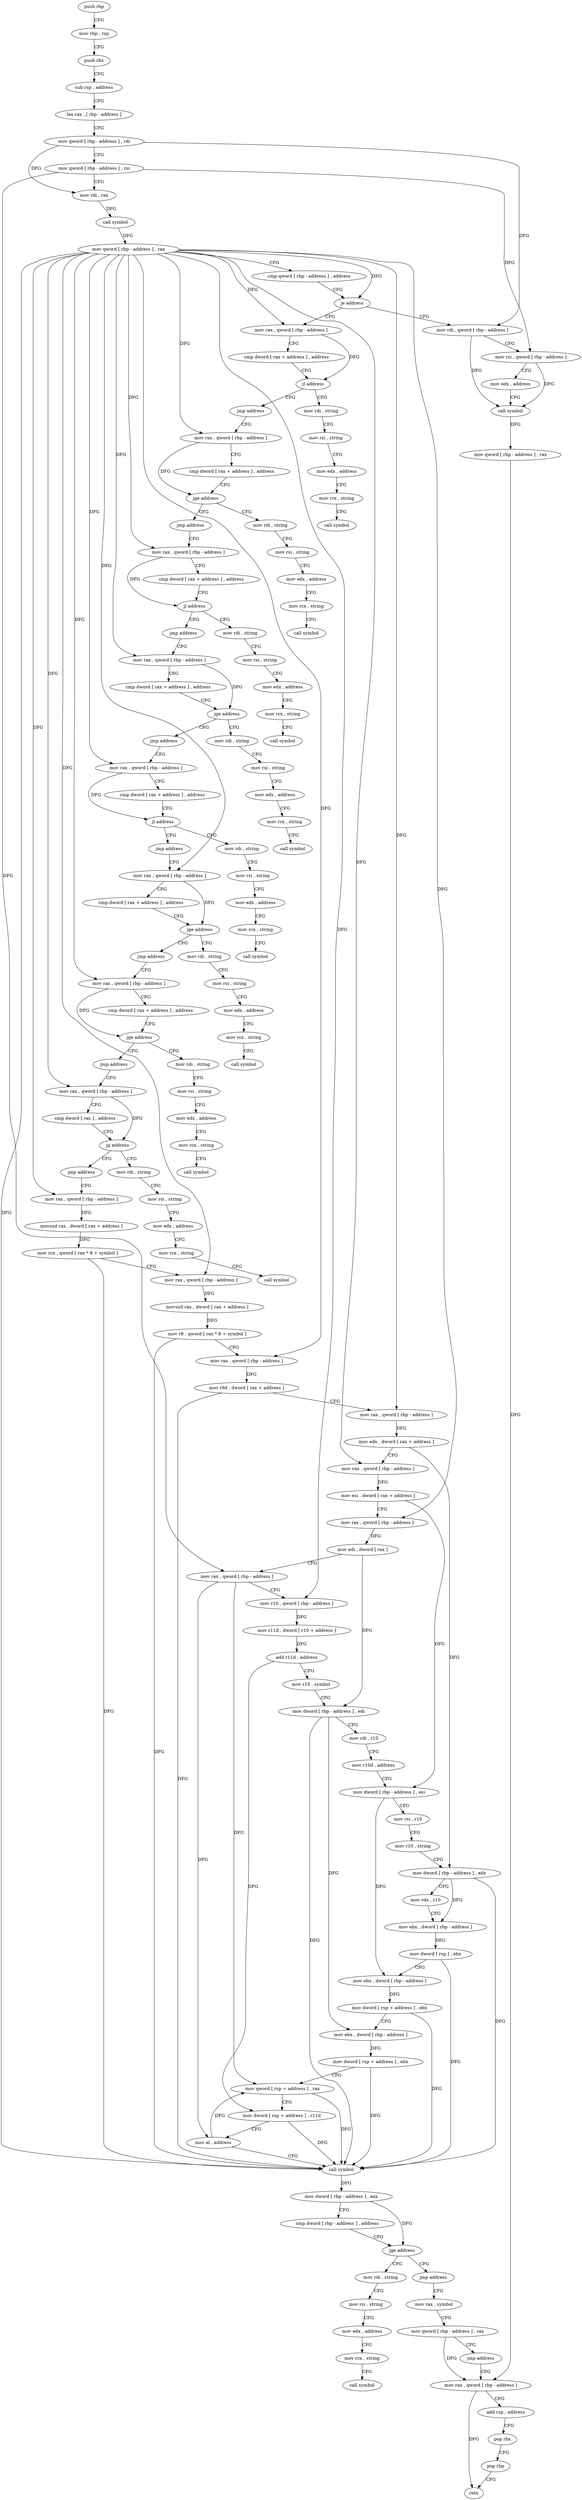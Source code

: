 digraph "func" {
"4261488" [label = "push rbp" ]
"4261489" [label = "mov rbp , rsp" ]
"4261492" [label = "push rbx" ]
"4261493" [label = "sub rsp , address" ]
"4261497" [label = "lea rax , [ rbp - address ]" ]
"4261501" [label = "mov qword [ rbp - address ] , rdi" ]
"4261505" [label = "mov qword [ rbp - address ] , rsi" ]
"4261509" [label = "mov rdi , rax" ]
"4261512" [label = "call symbol" ]
"4261517" [label = "mov qword [ rbp - address ] , rax" ]
"4261521" [label = "cmp qword [ rbp - address ] , address" ]
"4261526" [label = "je address" ]
"4262243" [label = "mov rdi , qword [ rbp - address ]" ]
"4261532" [label = "mov rax , qword [ rbp - address ]" ]
"4262247" [label = "mov rsi , qword [ rbp - address ]" ]
"4262251" [label = "mov edx , address" ]
"4262256" [label = "call symbol" ]
"4262261" [label = "mov qword [ rbp - address ] , rax" ]
"4262265" [label = "mov rax , qword [ rbp - address ]" ]
"4261536" [label = "cmp dword [ rax + address ] , address" ]
"4261540" [label = "jl address" ]
"4261551" [label = "mov rdi , string" ]
"4261546" [label = "jmp address" ]
"4261561" [label = "mov rsi , string" ]
"4261571" [label = "mov edx , address" ]
"4261576" [label = "mov rcx , string" ]
"4261586" [label = "call symbol" ]
"4261591" [label = "mov rax , qword [ rbp - address ]" ]
"4261595" [label = "cmp dword [ rax + address ] , address" ]
"4261599" [label = "jge address" ]
"4261610" [label = "mov rdi , string" ]
"4261605" [label = "jmp address" ]
"4261620" [label = "mov rsi , string" ]
"4261630" [label = "mov edx , address" ]
"4261635" [label = "mov rcx , string" ]
"4261645" [label = "call symbol" ]
"4261650" [label = "mov rax , qword [ rbp - address ]" ]
"4261654" [label = "cmp dword [ rax + address ] , address" ]
"4261658" [label = "jl address" ]
"4261669" [label = "mov rdi , string" ]
"4261664" [label = "jmp address" ]
"4261679" [label = "mov rsi , string" ]
"4261689" [label = "mov edx , address" ]
"4261694" [label = "mov rcx , string" ]
"4261704" [label = "call symbol" ]
"4261709" [label = "mov rax , qword [ rbp - address ]" ]
"4261713" [label = "cmp dword [ rax + address ] , address" ]
"4261717" [label = "jge address" ]
"4261728" [label = "mov rdi , string" ]
"4261723" [label = "jmp address" ]
"4261738" [label = "mov rsi , string" ]
"4261748" [label = "mov edx , address" ]
"4261753" [label = "mov rcx , string" ]
"4261763" [label = "call symbol" ]
"4261768" [label = "mov rax , qword [ rbp - address ]" ]
"4261772" [label = "cmp dword [ rax + address ] , address" ]
"4261776" [label = "jl address" ]
"4261787" [label = "mov rdi , string" ]
"4261782" [label = "jmp address" ]
"4261797" [label = "mov rsi , string" ]
"4261807" [label = "mov edx , address" ]
"4261812" [label = "mov rcx , string" ]
"4261822" [label = "call symbol" ]
"4261827" [label = "mov rax , qword [ rbp - address ]" ]
"4261831" [label = "cmp dword [ rax + address ] , address" ]
"4261835" [label = "jge address" ]
"4261846" [label = "mov rdi , string" ]
"4261841" [label = "jmp address" ]
"4261856" [label = "mov rsi , string" ]
"4261866" [label = "mov edx , address" ]
"4261871" [label = "mov rcx , string" ]
"4261881" [label = "call symbol" ]
"4261886" [label = "mov rax , qword [ rbp - address ]" ]
"4261890" [label = "cmp dword [ rax + address ] , address" ]
"4261894" [label = "jge address" ]
"4261905" [label = "mov rdi , string" ]
"4261900" [label = "jmp address" ]
"4261915" [label = "mov rsi , string" ]
"4261925" [label = "mov edx , address" ]
"4261930" [label = "mov rcx , string" ]
"4261940" [label = "call symbol" ]
"4261945" [label = "mov rax , qword [ rbp - address ]" ]
"4261949" [label = "cmp dword [ rax ] , address" ]
"4261952" [label = "jg address" ]
"4261963" [label = "mov rdi , string" ]
"4261958" [label = "jmp address" ]
"4261973" [label = "mov rsi , string" ]
"4261983" [label = "mov edx , address" ]
"4261988" [label = "mov rcx , string" ]
"4261998" [label = "call symbol" ]
"4262003" [label = "mov rax , qword [ rbp - address ]" ]
"4262007" [label = "movsxd rax , dword [ rax + address ]" ]
"4262011" [label = "mov rcx , qword [ rax * 8 + symbol ]" ]
"4262019" [label = "mov rax , qword [ rbp - address ]" ]
"4262023" [label = "movsxd rax , dword [ rax + address ]" ]
"4262027" [label = "mov r8 , qword [ rax * 8 + symbol ]" ]
"4262035" [label = "mov rax , qword [ rbp - address ]" ]
"4262039" [label = "mov r9d , dword [ rax + address ]" ]
"4262043" [label = "mov rax , qword [ rbp - address ]" ]
"4262047" [label = "mov edx , dword [ rax + address ]" ]
"4262050" [label = "mov rax , qword [ rbp - address ]" ]
"4262054" [label = "mov esi , dword [ rax + address ]" ]
"4262057" [label = "mov rax , qword [ rbp - address ]" ]
"4262061" [label = "mov edi , dword [ rax ]" ]
"4262063" [label = "mov rax , qword [ rbp - address ]" ]
"4262067" [label = "mov r10 , qword [ rbp - address ]" ]
"4262071" [label = "mov r11d , dword [ r10 + address ]" ]
"4262075" [label = "add r11d , address" ]
"4262082" [label = "mov r10 , symbol" ]
"4262092" [label = "mov dword [ rbp - address ] , edi" ]
"4262095" [label = "mov rdi , r10" ]
"4262098" [label = "mov r10d , address" ]
"4262104" [label = "mov dword [ rbp - address ] , esi" ]
"4262107" [label = "mov rsi , r10" ]
"4262110" [label = "mov r10 , string" ]
"4262120" [label = "mov dword [ rbp - address ] , edx" ]
"4262123" [label = "mov rdx , r10" ]
"4262126" [label = "mov ebx , dword [ rbp - address ]" ]
"4262129" [label = "mov dword [ rsp ] , ebx" ]
"4262132" [label = "mov ebx , dword [ rbp - address ]" ]
"4262135" [label = "mov dword [ rsp + address ] , ebx" ]
"4262139" [label = "mov ebx , dword [ rbp - address ]" ]
"4262142" [label = "mov dword [ rsp + address ] , ebx" ]
"4262146" [label = "mov qword [ rsp + address ] , rax" ]
"4262151" [label = "mov dword [ rsp + address ] , r11d" ]
"4262156" [label = "mov al , address" ]
"4262158" [label = "call symbol" ]
"4262163" [label = "mov dword [ rbp - address ] , eax" ]
"4262166" [label = "cmp dword [ rbp - address ] , address" ]
"4262173" [label = "jge address" ]
"4262184" [label = "mov rdi , string" ]
"4262179" [label = "jmp address" ]
"4262194" [label = "mov rsi , string" ]
"4262204" [label = "mov edx , address" ]
"4262209" [label = "mov rcx , string" ]
"4262219" [label = "call symbol" ]
"4262224" [label = "mov rax , symbol" ]
"4262234" [label = "mov qword [ rbp - address ] , rax" ]
"4262238" [label = "jmp address" ]
"4262269" [label = "add rsp , address" ]
"4262273" [label = "pop rbx" ]
"4262274" [label = "pop rbp" ]
"4262275" [label = "retn" ]
"4261488" -> "4261489" [ label = "CFG" ]
"4261489" -> "4261492" [ label = "CFG" ]
"4261492" -> "4261493" [ label = "CFG" ]
"4261493" -> "4261497" [ label = "CFG" ]
"4261497" -> "4261501" [ label = "CFG" ]
"4261501" -> "4261505" [ label = "CFG" ]
"4261501" -> "4262243" [ label = "DFG" ]
"4261501" -> "4261509" [ label = "DFG" ]
"4261505" -> "4261509" [ label = "CFG" ]
"4261505" -> "4262247" [ label = "DFG" ]
"4261505" -> "4262063" [ label = "DFG" ]
"4261509" -> "4261512" [ label = "DFG" ]
"4261512" -> "4261517" [ label = "DFG" ]
"4261517" -> "4261521" [ label = "CFG" ]
"4261517" -> "4261526" [ label = "DFG" ]
"4261517" -> "4261532" [ label = "DFG" ]
"4261517" -> "4261591" [ label = "DFG" ]
"4261517" -> "4261650" [ label = "DFG" ]
"4261517" -> "4261709" [ label = "DFG" ]
"4261517" -> "4261768" [ label = "DFG" ]
"4261517" -> "4261827" [ label = "DFG" ]
"4261517" -> "4261886" [ label = "DFG" ]
"4261517" -> "4261945" [ label = "DFG" ]
"4261517" -> "4262003" [ label = "DFG" ]
"4261517" -> "4262019" [ label = "DFG" ]
"4261517" -> "4262035" [ label = "DFG" ]
"4261517" -> "4262043" [ label = "DFG" ]
"4261517" -> "4262050" [ label = "DFG" ]
"4261517" -> "4262057" [ label = "DFG" ]
"4261517" -> "4262067" [ label = "DFG" ]
"4261517" -> "4262158" [ label = "DFG" ]
"4261521" -> "4261526" [ label = "CFG" ]
"4261526" -> "4262243" [ label = "CFG" ]
"4261526" -> "4261532" [ label = "CFG" ]
"4262243" -> "4262247" [ label = "CFG" ]
"4262243" -> "4262256" [ label = "DFG" ]
"4261532" -> "4261536" [ label = "CFG" ]
"4261532" -> "4261540" [ label = "DFG" ]
"4262247" -> "4262251" [ label = "CFG" ]
"4262247" -> "4262256" [ label = "DFG" ]
"4262251" -> "4262256" [ label = "CFG" ]
"4262256" -> "4262261" [ label = "DFG" ]
"4262261" -> "4262265" [ label = "DFG" ]
"4262265" -> "4262269" [ label = "CFG" ]
"4262265" -> "4262275" [ label = "DFG" ]
"4261536" -> "4261540" [ label = "CFG" ]
"4261540" -> "4261551" [ label = "CFG" ]
"4261540" -> "4261546" [ label = "CFG" ]
"4261551" -> "4261561" [ label = "CFG" ]
"4261546" -> "4261591" [ label = "CFG" ]
"4261561" -> "4261571" [ label = "CFG" ]
"4261571" -> "4261576" [ label = "CFG" ]
"4261576" -> "4261586" [ label = "CFG" ]
"4261591" -> "4261595" [ label = "CFG" ]
"4261591" -> "4261599" [ label = "DFG" ]
"4261595" -> "4261599" [ label = "CFG" ]
"4261599" -> "4261610" [ label = "CFG" ]
"4261599" -> "4261605" [ label = "CFG" ]
"4261610" -> "4261620" [ label = "CFG" ]
"4261605" -> "4261650" [ label = "CFG" ]
"4261620" -> "4261630" [ label = "CFG" ]
"4261630" -> "4261635" [ label = "CFG" ]
"4261635" -> "4261645" [ label = "CFG" ]
"4261650" -> "4261654" [ label = "CFG" ]
"4261650" -> "4261658" [ label = "DFG" ]
"4261654" -> "4261658" [ label = "CFG" ]
"4261658" -> "4261669" [ label = "CFG" ]
"4261658" -> "4261664" [ label = "CFG" ]
"4261669" -> "4261679" [ label = "CFG" ]
"4261664" -> "4261709" [ label = "CFG" ]
"4261679" -> "4261689" [ label = "CFG" ]
"4261689" -> "4261694" [ label = "CFG" ]
"4261694" -> "4261704" [ label = "CFG" ]
"4261709" -> "4261713" [ label = "CFG" ]
"4261709" -> "4261717" [ label = "DFG" ]
"4261713" -> "4261717" [ label = "CFG" ]
"4261717" -> "4261728" [ label = "CFG" ]
"4261717" -> "4261723" [ label = "CFG" ]
"4261728" -> "4261738" [ label = "CFG" ]
"4261723" -> "4261768" [ label = "CFG" ]
"4261738" -> "4261748" [ label = "CFG" ]
"4261748" -> "4261753" [ label = "CFG" ]
"4261753" -> "4261763" [ label = "CFG" ]
"4261768" -> "4261772" [ label = "CFG" ]
"4261768" -> "4261776" [ label = "DFG" ]
"4261772" -> "4261776" [ label = "CFG" ]
"4261776" -> "4261787" [ label = "CFG" ]
"4261776" -> "4261782" [ label = "CFG" ]
"4261787" -> "4261797" [ label = "CFG" ]
"4261782" -> "4261827" [ label = "CFG" ]
"4261797" -> "4261807" [ label = "CFG" ]
"4261807" -> "4261812" [ label = "CFG" ]
"4261812" -> "4261822" [ label = "CFG" ]
"4261827" -> "4261831" [ label = "CFG" ]
"4261827" -> "4261835" [ label = "DFG" ]
"4261831" -> "4261835" [ label = "CFG" ]
"4261835" -> "4261846" [ label = "CFG" ]
"4261835" -> "4261841" [ label = "CFG" ]
"4261846" -> "4261856" [ label = "CFG" ]
"4261841" -> "4261886" [ label = "CFG" ]
"4261856" -> "4261866" [ label = "CFG" ]
"4261866" -> "4261871" [ label = "CFG" ]
"4261871" -> "4261881" [ label = "CFG" ]
"4261886" -> "4261890" [ label = "CFG" ]
"4261886" -> "4261894" [ label = "DFG" ]
"4261890" -> "4261894" [ label = "CFG" ]
"4261894" -> "4261905" [ label = "CFG" ]
"4261894" -> "4261900" [ label = "CFG" ]
"4261905" -> "4261915" [ label = "CFG" ]
"4261900" -> "4261945" [ label = "CFG" ]
"4261915" -> "4261925" [ label = "CFG" ]
"4261925" -> "4261930" [ label = "CFG" ]
"4261930" -> "4261940" [ label = "CFG" ]
"4261945" -> "4261949" [ label = "CFG" ]
"4261945" -> "4261952" [ label = "DFG" ]
"4261949" -> "4261952" [ label = "CFG" ]
"4261952" -> "4261963" [ label = "CFG" ]
"4261952" -> "4261958" [ label = "CFG" ]
"4261963" -> "4261973" [ label = "CFG" ]
"4261958" -> "4262003" [ label = "CFG" ]
"4261973" -> "4261983" [ label = "CFG" ]
"4261983" -> "4261988" [ label = "CFG" ]
"4261988" -> "4261998" [ label = "CFG" ]
"4262003" -> "4262007" [ label = "DFG" ]
"4262007" -> "4262011" [ label = "DFG" ]
"4262011" -> "4262019" [ label = "CFG" ]
"4262011" -> "4262158" [ label = "DFG" ]
"4262019" -> "4262023" [ label = "DFG" ]
"4262023" -> "4262027" [ label = "DFG" ]
"4262027" -> "4262035" [ label = "CFG" ]
"4262027" -> "4262158" [ label = "DFG" ]
"4262035" -> "4262039" [ label = "DFG" ]
"4262039" -> "4262043" [ label = "CFG" ]
"4262039" -> "4262158" [ label = "DFG" ]
"4262043" -> "4262047" [ label = "DFG" ]
"4262047" -> "4262050" [ label = "CFG" ]
"4262047" -> "4262120" [ label = "DFG" ]
"4262050" -> "4262054" [ label = "DFG" ]
"4262054" -> "4262057" [ label = "CFG" ]
"4262054" -> "4262104" [ label = "DFG" ]
"4262057" -> "4262061" [ label = "DFG" ]
"4262061" -> "4262063" [ label = "CFG" ]
"4262061" -> "4262092" [ label = "DFG" ]
"4262063" -> "4262067" [ label = "CFG" ]
"4262063" -> "4262146" [ label = "DFG" ]
"4262063" -> "4262156" [ label = "DFG" ]
"4262067" -> "4262071" [ label = "DFG" ]
"4262071" -> "4262075" [ label = "DFG" ]
"4262075" -> "4262082" [ label = "CFG" ]
"4262075" -> "4262151" [ label = "DFG" ]
"4262082" -> "4262092" [ label = "CFG" ]
"4262092" -> "4262095" [ label = "CFG" ]
"4262092" -> "4262139" [ label = "DFG" ]
"4262092" -> "4262158" [ label = "DFG" ]
"4262095" -> "4262098" [ label = "CFG" ]
"4262098" -> "4262104" [ label = "CFG" ]
"4262104" -> "4262107" [ label = "CFG" ]
"4262104" -> "4262132" [ label = "DFG" ]
"4262107" -> "4262110" [ label = "CFG" ]
"4262110" -> "4262120" [ label = "CFG" ]
"4262120" -> "4262123" [ label = "CFG" ]
"4262120" -> "4262126" [ label = "DFG" ]
"4262120" -> "4262158" [ label = "DFG" ]
"4262123" -> "4262126" [ label = "CFG" ]
"4262126" -> "4262129" [ label = "DFG" ]
"4262129" -> "4262132" [ label = "CFG" ]
"4262129" -> "4262158" [ label = "DFG" ]
"4262132" -> "4262135" [ label = "DFG" ]
"4262135" -> "4262139" [ label = "CFG" ]
"4262135" -> "4262158" [ label = "DFG" ]
"4262139" -> "4262142" [ label = "DFG" ]
"4262142" -> "4262146" [ label = "CFG" ]
"4262142" -> "4262158" [ label = "DFG" ]
"4262146" -> "4262151" [ label = "CFG" ]
"4262146" -> "4262158" [ label = "DFG" ]
"4262151" -> "4262156" [ label = "CFG" ]
"4262151" -> "4262158" [ label = "DFG" ]
"4262156" -> "4262158" [ label = "CFG" ]
"4262156" -> "4262146" [ label = "DFG" ]
"4262158" -> "4262163" [ label = "DFG" ]
"4262163" -> "4262166" [ label = "CFG" ]
"4262163" -> "4262173" [ label = "DFG" ]
"4262166" -> "4262173" [ label = "CFG" ]
"4262173" -> "4262184" [ label = "CFG" ]
"4262173" -> "4262179" [ label = "CFG" ]
"4262184" -> "4262194" [ label = "CFG" ]
"4262179" -> "4262224" [ label = "CFG" ]
"4262194" -> "4262204" [ label = "CFG" ]
"4262204" -> "4262209" [ label = "CFG" ]
"4262209" -> "4262219" [ label = "CFG" ]
"4262224" -> "4262234" [ label = "CFG" ]
"4262234" -> "4262238" [ label = "CFG" ]
"4262234" -> "4262265" [ label = "DFG" ]
"4262238" -> "4262265" [ label = "CFG" ]
"4262269" -> "4262273" [ label = "CFG" ]
"4262273" -> "4262274" [ label = "CFG" ]
"4262274" -> "4262275" [ label = "CFG" ]
}
